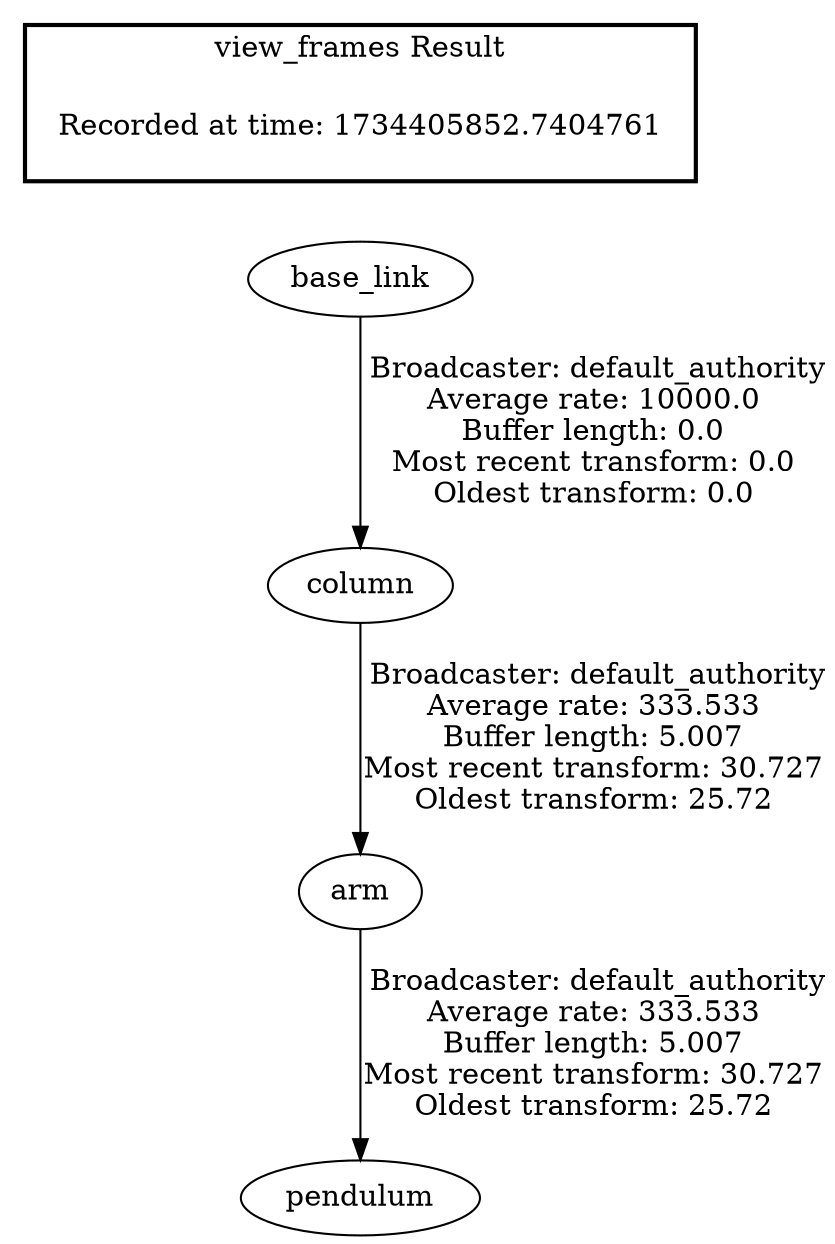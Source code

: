 digraph G {
"column" -> "arm"[label=" Broadcaster: default_authority\nAverage rate: 333.533\nBuffer length: 5.007\nMost recent transform: 30.727\nOldest transform: 25.72\n"];
"base_link" -> "column"[label=" Broadcaster: default_authority\nAverage rate: 10000.0\nBuffer length: 0.0\nMost recent transform: 0.0\nOldest transform: 0.0\n"];
"arm" -> "pendulum"[label=" Broadcaster: default_authority\nAverage rate: 333.533\nBuffer length: 5.007\nMost recent transform: 30.727\nOldest transform: 25.72\n"];
edge [style=invis];
 subgraph cluster_legend { style=bold; color=black; label ="view_frames Result";
"Recorded at time: 1734405852.7404761"[ shape=plaintext ] ;
}->"base_link";
}